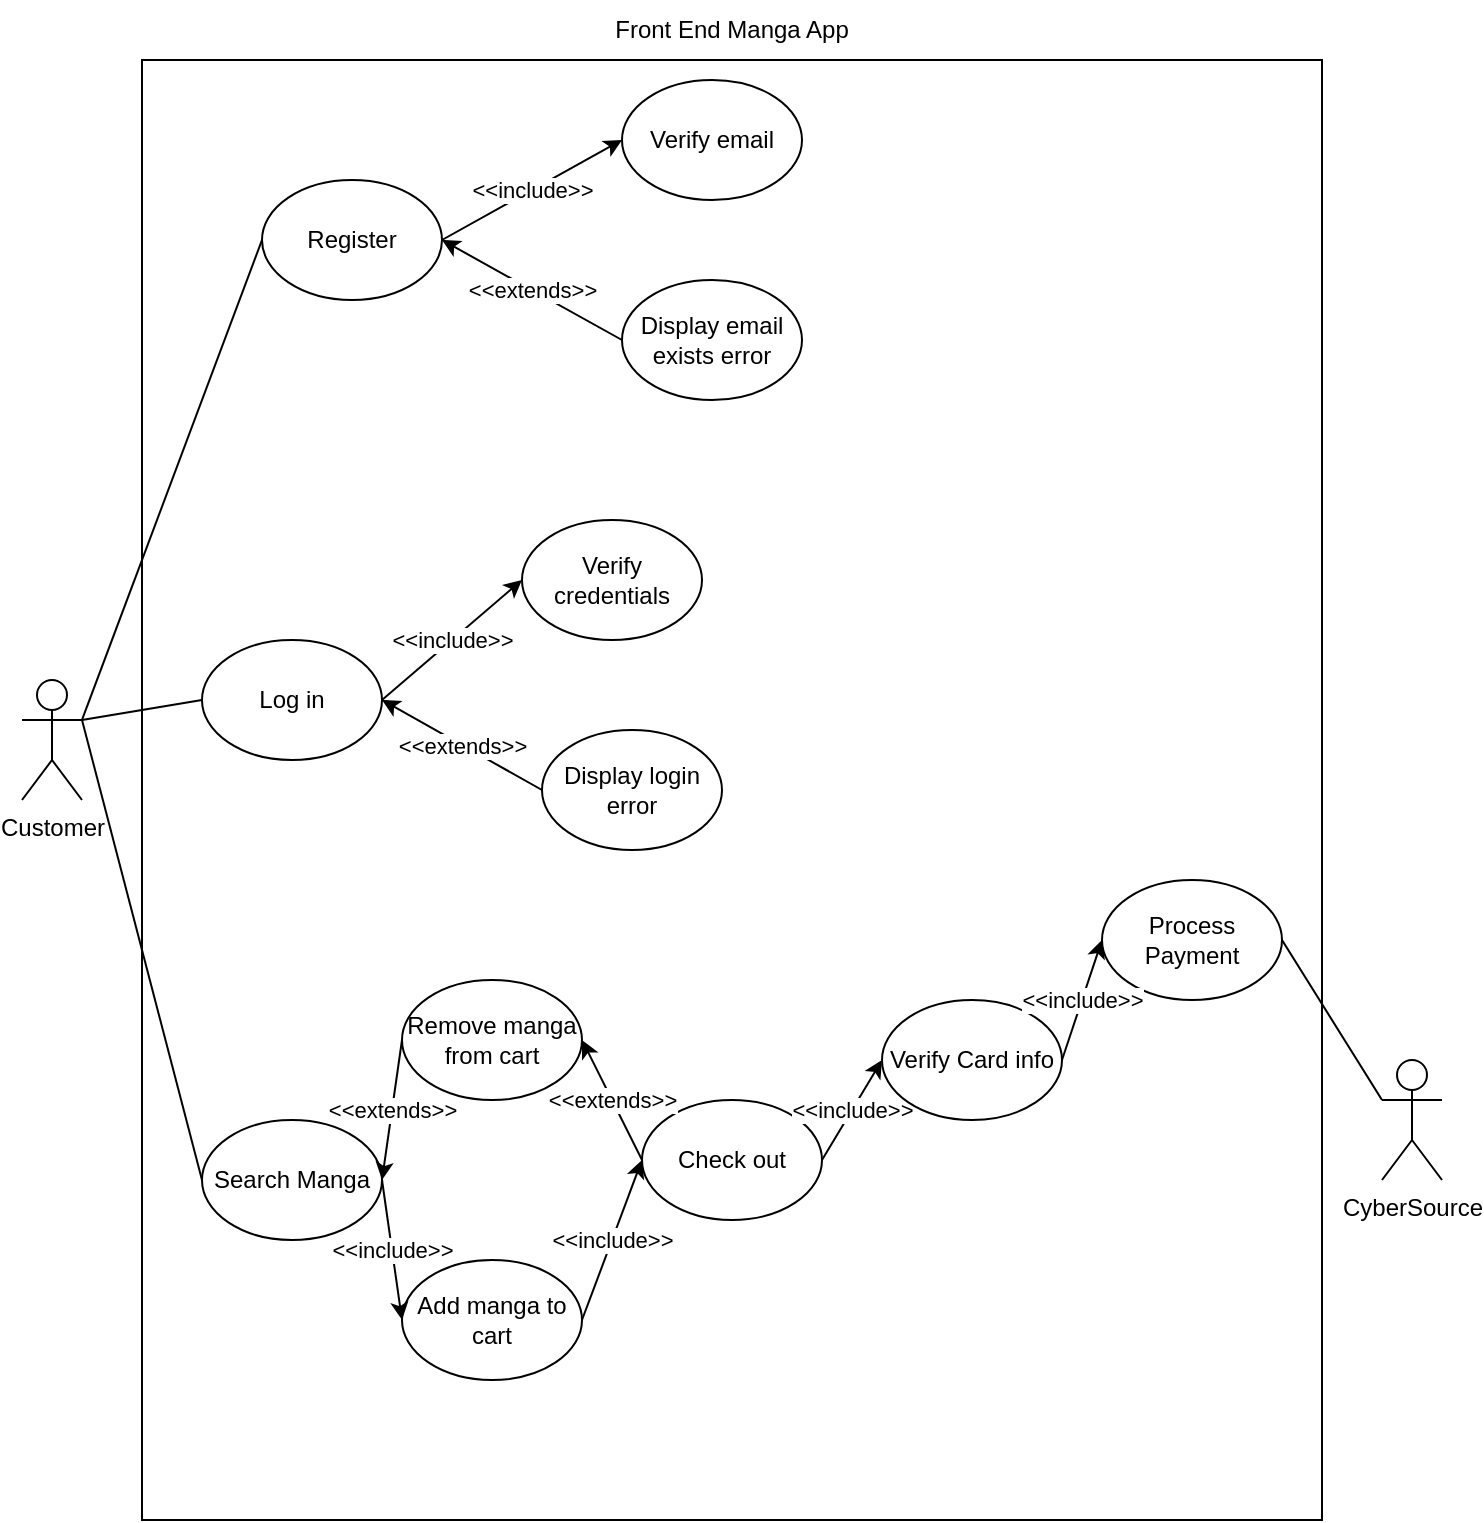 <mxfile version="15.9.1" type="device"><diagram id="FpYQAgMB1mCPre39-HaN" name="Page-1"><mxGraphModel dx="1127" dy="809" grid="1" gridSize="10" guides="1" tooltips="1" connect="1" arrows="1" fold="1" page="1" pageScale="1" pageWidth="850" pageHeight="1100" math="0" shadow="0"><root><mxCell id="0"/><mxCell id="1" parent="0"/><mxCell id="dQY8UgU7ZntjuzaGE2g8-1" value="Customer" style="shape=umlActor;verticalLabelPosition=bottom;verticalAlign=top;html=1;outlineConnect=0;" parent="1" vertex="1"><mxGeometry x="40" y="390" width="30" height="60" as="geometry"/></mxCell><mxCell id="OdcYtH0FMrT4XwxooFt3-1" value="" style="rounded=0;whiteSpace=wrap;html=1;direction=south;" vertex="1" parent="1"><mxGeometry x="100" y="80" width="590" height="730" as="geometry"/></mxCell><mxCell id="OdcYtH0FMrT4XwxooFt3-2" value="Front End Manga App" style="text;html=1;strokeColor=none;fillColor=none;align=center;verticalAlign=middle;whiteSpace=wrap;rounded=0;" vertex="1" parent="1"><mxGeometry x="335" y="50" width="120" height="30" as="geometry"/></mxCell><mxCell id="OdcYtH0FMrT4XwxooFt3-3" value="Log in" style="ellipse;whiteSpace=wrap;html=1;" vertex="1" parent="1"><mxGeometry x="130" y="370" width="90" height="60" as="geometry"/></mxCell><mxCell id="OdcYtH0FMrT4XwxooFt3-4" value="Register" style="ellipse;whiteSpace=wrap;html=1;" vertex="1" parent="1"><mxGeometry x="160" y="140" width="90" height="60" as="geometry"/></mxCell><mxCell id="OdcYtH0FMrT4XwxooFt3-5" value="Search Manga" style="ellipse;whiteSpace=wrap;html=1;" vertex="1" parent="1"><mxGeometry x="130" y="610" width="90" height="60" as="geometry"/></mxCell><mxCell id="OdcYtH0FMrT4XwxooFt3-6" value="Check out" style="ellipse;whiteSpace=wrap;html=1;" vertex="1" parent="1"><mxGeometry x="350" y="600" width="90" height="60" as="geometry"/></mxCell><mxCell id="OdcYtH0FMrT4XwxooFt3-7" value="" style="endArrow=none;html=1;rounded=0;exitX=1;exitY=0.333;exitDx=0;exitDy=0;exitPerimeter=0;entryX=0;entryY=0.5;entryDx=0;entryDy=0;" edge="1" parent="1" source="dQY8UgU7ZntjuzaGE2g8-1" target="OdcYtH0FMrT4XwxooFt3-3"><mxGeometry width="50" height="50" relative="1" as="geometry"><mxPoint x="420" y="480" as="sourcePoint"/><mxPoint x="470" y="430" as="targetPoint"/></mxGeometry></mxCell><mxCell id="OdcYtH0FMrT4XwxooFt3-8" value="" style="endArrow=none;html=1;rounded=0;entryX=0;entryY=0.5;entryDx=0;entryDy=0;exitX=1;exitY=0.333;exitDx=0;exitDy=0;exitPerimeter=0;" edge="1" parent="1" source="dQY8UgU7ZntjuzaGE2g8-1" target="OdcYtH0FMrT4XwxooFt3-4"><mxGeometry width="50" height="50" relative="1" as="geometry"><mxPoint x="420" y="480" as="sourcePoint"/><mxPoint x="470" y="430" as="targetPoint"/></mxGeometry></mxCell><mxCell id="OdcYtH0FMrT4XwxooFt3-10" value="" style="endArrow=none;html=1;rounded=0;exitX=0;exitY=0.5;exitDx=0;exitDy=0;entryX=1;entryY=0.333;entryDx=0;entryDy=0;entryPerimeter=0;" edge="1" parent="1" source="OdcYtH0FMrT4XwxooFt3-5" target="dQY8UgU7ZntjuzaGE2g8-1"><mxGeometry width="50" height="50" relative="1" as="geometry"><mxPoint x="420" y="480" as="sourcePoint"/><mxPoint x="470" y="430" as="targetPoint"/></mxGeometry></mxCell><mxCell id="OdcYtH0FMrT4XwxooFt3-12" value="CyberSource" style="shape=umlActor;verticalLabelPosition=bottom;verticalAlign=top;html=1;outlineConnect=0;" vertex="1" parent="1"><mxGeometry x="720" y="580" width="30" height="60" as="geometry"/></mxCell><mxCell id="OdcYtH0FMrT4XwxooFt3-17" value="Verify credentials" style="ellipse;whiteSpace=wrap;html=1;" vertex="1" parent="1"><mxGeometry x="290" y="310" width="90" height="60" as="geometry"/></mxCell><mxCell id="OdcYtH0FMrT4XwxooFt3-18" value="" style="endArrow=classic;html=1;rounded=0;entryX=0;entryY=0.5;entryDx=0;entryDy=0;exitX=1;exitY=0.5;exitDx=0;exitDy=0;" edge="1" parent="1" source="OdcYtH0FMrT4XwxooFt3-3" target="OdcYtH0FMrT4XwxooFt3-17"><mxGeometry relative="1" as="geometry"><mxPoint x="390" y="470" as="sourcePoint"/><mxPoint x="490" y="470" as="targetPoint"/></mxGeometry></mxCell><mxCell id="OdcYtH0FMrT4XwxooFt3-19" value="&amp;lt;&amp;lt;include&amp;gt;&amp;gt;" style="edgeLabel;resizable=0;html=1;align=center;verticalAlign=middle;" connectable="0" vertex="1" parent="OdcYtH0FMrT4XwxooFt3-18"><mxGeometry relative="1" as="geometry"/></mxCell><mxCell id="OdcYtH0FMrT4XwxooFt3-20" value="Display login error" style="ellipse;whiteSpace=wrap;html=1;" vertex="1" parent="1"><mxGeometry x="300" y="415" width="90" height="60" as="geometry"/></mxCell><mxCell id="OdcYtH0FMrT4XwxooFt3-21" value="" style="endArrow=classic;html=1;rounded=0;entryX=1;entryY=0.5;entryDx=0;entryDy=0;exitX=0;exitY=0.5;exitDx=0;exitDy=0;" edge="1" parent="1" source="OdcYtH0FMrT4XwxooFt3-20" target="OdcYtH0FMrT4XwxooFt3-3"><mxGeometry relative="1" as="geometry"><mxPoint x="230" y="360" as="sourcePoint"/><mxPoint x="310" y="300" as="targetPoint"/></mxGeometry></mxCell><mxCell id="OdcYtH0FMrT4XwxooFt3-22" value="&amp;lt;&amp;lt;extends&amp;gt;&amp;gt;" style="edgeLabel;resizable=0;html=1;align=center;verticalAlign=middle;" connectable="0" vertex="1" parent="OdcYtH0FMrT4XwxooFt3-21"><mxGeometry relative="1" as="geometry"/></mxCell><mxCell id="OdcYtH0FMrT4XwxooFt3-23" value="Verify email" style="ellipse;whiteSpace=wrap;html=1;" vertex="1" parent="1"><mxGeometry x="340" y="90" width="90" height="60" as="geometry"/></mxCell><mxCell id="OdcYtH0FMrT4XwxooFt3-24" value="" style="endArrow=classic;html=1;rounded=0;exitX=1;exitY=0.5;exitDx=0;exitDy=0;entryX=0;entryY=0.5;entryDx=0;entryDy=0;" edge="1" parent="1" source="OdcYtH0FMrT4XwxooFt3-4" target="OdcYtH0FMrT4XwxooFt3-23"><mxGeometry relative="1" as="geometry"><mxPoint x="230" y="360" as="sourcePoint"/><mxPoint x="310" y="300" as="targetPoint"/></mxGeometry></mxCell><mxCell id="OdcYtH0FMrT4XwxooFt3-25" value="&amp;lt;&amp;lt;include&amp;gt;&amp;gt;" style="edgeLabel;resizable=0;html=1;align=center;verticalAlign=middle;" connectable="0" vertex="1" parent="OdcYtH0FMrT4XwxooFt3-24"><mxGeometry relative="1" as="geometry"/></mxCell><mxCell id="OdcYtH0FMrT4XwxooFt3-26" value="Display email exists error" style="ellipse;whiteSpace=wrap;html=1;" vertex="1" parent="1"><mxGeometry x="340" y="190" width="90" height="60" as="geometry"/></mxCell><mxCell id="OdcYtH0FMrT4XwxooFt3-30" value="" style="endArrow=classic;html=1;rounded=0;entryX=1;entryY=0.5;entryDx=0;entryDy=0;exitX=0;exitY=0.5;exitDx=0;exitDy=0;" edge="1" parent="1" source="OdcYtH0FMrT4XwxooFt3-26" target="OdcYtH0FMrT4XwxooFt3-4"><mxGeometry relative="1" as="geometry"><mxPoint x="320" y="410" as="sourcePoint"/><mxPoint x="240" y="370" as="targetPoint"/></mxGeometry></mxCell><mxCell id="OdcYtH0FMrT4XwxooFt3-31" value="&amp;lt;&amp;lt;extends&amp;gt;&amp;gt;" style="edgeLabel;resizable=0;html=1;align=center;verticalAlign=middle;" connectable="0" vertex="1" parent="OdcYtH0FMrT4XwxooFt3-30"><mxGeometry relative="1" as="geometry"/></mxCell><mxCell id="OdcYtH0FMrT4XwxooFt3-32" value="Add manga to cart" style="ellipse;whiteSpace=wrap;html=1;" vertex="1" parent="1"><mxGeometry x="230" y="680" width="90" height="60" as="geometry"/></mxCell><mxCell id="OdcYtH0FMrT4XwxooFt3-33" value="" style="endArrow=classic;html=1;rounded=0;entryX=0;entryY=0.5;entryDx=0;entryDy=0;exitX=1;exitY=0.5;exitDx=0;exitDy=0;" edge="1" parent="1" source="OdcYtH0FMrT4XwxooFt3-5" target="OdcYtH0FMrT4XwxooFt3-32"><mxGeometry relative="1" as="geometry"><mxPoint x="230" y="360" as="sourcePoint"/><mxPoint x="310" y="310" as="targetPoint"/></mxGeometry></mxCell><mxCell id="OdcYtH0FMrT4XwxooFt3-34" value="&amp;lt;&amp;lt;include&amp;gt;&amp;gt;" style="edgeLabel;resizable=0;html=1;align=center;verticalAlign=middle;" connectable="0" vertex="1" parent="OdcYtH0FMrT4XwxooFt3-33"><mxGeometry relative="1" as="geometry"/></mxCell><mxCell id="OdcYtH0FMrT4XwxooFt3-35" value="Remove manga from cart" style="ellipse;whiteSpace=wrap;html=1;" vertex="1" parent="1"><mxGeometry x="230" y="540" width="90" height="60" as="geometry"/></mxCell><mxCell id="OdcYtH0FMrT4XwxooFt3-36" value="" style="endArrow=classic;html=1;rounded=0;exitX=0;exitY=0.5;exitDx=0;exitDy=0;entryX=1;entryY=0.5;entryDx=0;entryDy=0;" edge="1" parent="1" source="OdcYtH0FMrT4XwxooFt3-35" target="OdcYtH0FMrT4XwxooFt3-5"><mxGeometry relative="1" as="geometry"><mxPoint x="310" y="400" as="sourcePoint"/><mxPoint x="220" y="530" as="targetPoint"/></mxGeometry></mxCell><mxCell id="OdcYtH0FMrT4XwxooFt3-37" value="&amp;lt;&amp;lt;extends&amp;gt;&amp;gt;" style="edgeLabel;resizable=0;html=1;align=center;verticalAlign=middle;" connectable="0" vertex="1" parent="OdcYtH0FMrT4XwxooFt3-36"><mxGeometry relative="1" as="geometry"/></mxCell><mxCell id="OdcYtH0FMrT4XwxooFt3-40" value="" style="endArrow=classic;html=1;rounded=0;entryX=0;entryY=0.5;entryDx=0;entryDy=0;exitX=1;exitY=0.5;exitDx=0;exitDy=0;" edge="1" parent="1" source="OdcYtH0FMrT4XwxooFt3-32" target="OdcYtH0FMrT4XwxooFt3-6"><mxGeometry relative="1" as="geometry"><mxPoint x="330" y="470" as="sourcePoint"/><mxPoint x="410" y="520" as="targetPoint"/></mxGeometry></mxCell><mxCell id="OdcYtH0FMrT4XwxooFt3-41" value="&amp;lt;&amp;lt;include&amp;gt;&amp;gt;" style="edgeLabel;resizable=0;html=1;align=center;verticalAlign=middle;" connectable="0" vertex="1" parent="OdcYtH0FMrT4XwxooFt3-40"><mxGeometry relative="1" as="geometry"/></mxCell><mxCell id="OdcYtH0FMrT4XwxooFt3-42" value="" style="endArrow=classic;html=1;rounded=0;exitX=0;exitY=0.5;exitDx=0;exitDy=0;entryX=1;entryY=0.5;entryDx=0;entryDy=0;" edge="1" parent="1" source="OdcYtH0FMrT4XwxooFt3-6" target="OdcYtH0FMrT4XwxooFt3-35"><mxGeometry relative="1" as="geometry"><mxPoint x="250" y="480" as="sourcePoint"/><mxPoint x="220" y="550" as="targetPoint"/></mxGeometry></mxCell><mxCell id="OdcYtH0FMrT4XwxooFt3-43" value="&amp;lt;&amp;lt;extends&amp;gt;&amp;gt;" style="edgeLabel;resizable=0;html=1;align=center;verticalAlign=middle;" connectable="0" vertex="1" parent="OdcYtH0FMrT4XwxooFt3-42"><mxGeometry relative="1" as="geometry"/></mxCell><mxCell id="OdcYtH0FMrT4XwxooFt3-44" value="" style="endArrow=classic;html=1;rounded=0;exitX=1;exitY=0.5;exitDx=0;exitDy=0;entryX=0;entryY=0.5;entryDx=0;entryDy=0;" edge="1" parent="1" source="OdcYtH0FMrT4XwxooFt3-6" target="OdcYtH0FMrT4XwxooFt3-46"><mxGeometry relative="1" as="geometry"><mxPoint x="350" y="720" as="sourcePoint"/><mxPoint x="360" y="640" as="targetPoint"/></mxGeometry></mxCell><mxCell id="OdcYtH0FMrT4XwxooFt3-45" value="&amp;lt;&amp;lt;include&amp;gt;&amp;gt;" style="edgeLabel;resizable=0;html=1;align=center;verticalAlign=middle;" connectable="0" vertex="1" parent="OdcYtH0FMrT4XwxooFt3-44"><mxGeometry relative="1" as="geometry"/></mxCell><mxCell id="OdcYtH0FMrT4XwxooFt3-46" value="Verify Card info" style="ellipse;whiteSpace=wrap;html=1;" vertex="1" parent="1"><mxGeometry x="470" y="550" width="90" height="60" as="geometry"/></mxCell><mxCell id="OdcYtH0FMrT4XwxooFt3-49" value="Process Payment" style="ellipse;whiteSpace=wrap;html=1;" vertex="1" parent="1"><mxGeometry x="580" y="490" width="90" height="60" as="geometry"/></mxCell><mxCell id="OdcYtH0FMrT4XwxooFt3-52" value="" style="endArrow=classic;html=1;rounded=0;exitX=1;exitY=0.5;exitDx=0;exitDy=0;entryX=0;entryY=0.5;entryDx=0;entryDy=0;" edge="1" parent="1" source="OdcYtH0FMrT4XwxooFt3-46" target="OdcYtH0FMrT4XwxooFt3-49"><mxGeometry relative="1" as="geometry"><mxPoint x="450" y="640" as="sourcePoint"/><mxPoint x="460" y="560" as="targetPoint"/></mxGeometry></mxCell><mxCell id="OdcYtH0FMrT4XwxooFt3-53" value="&amp;lt;&amp;lt;include&amp;gt;&amp;gt;" style="edgeLabel;resizable=0;html=1;align=center;verticalAlign=middle;" connectable="0" vertex="1" parent="OdcYtH0FMrT4XwxooFt3-52"><mxGeometry relative="1" as="geometry"/></mxCell><mxCell id="OdcYtH0FMrT4XwxooFt3-55" value="" style="endArrow=none;html=1;rounded=0;entryX=0;entryY=0.333;entryDx=0;entryDy=0;entryPerimeter=0;exitX=1;exitY=0.5;exitDx=0;exitDy=0;" edge="1" parent="1" source="OdcYtH0FMrT4XwxooFt3-49" target="OdcYtH0FMrT4XwxooFt3-12"><mxGeometry width="50" height="50" relative="1" as="geometry"><mxPoint x="420" y="430" as="sourcePoint"/><mxPoint x="470" y="380" as="targetPoint"/></mxGeometry></mxCell></root></mxGraphModel></diagram></mxfile>